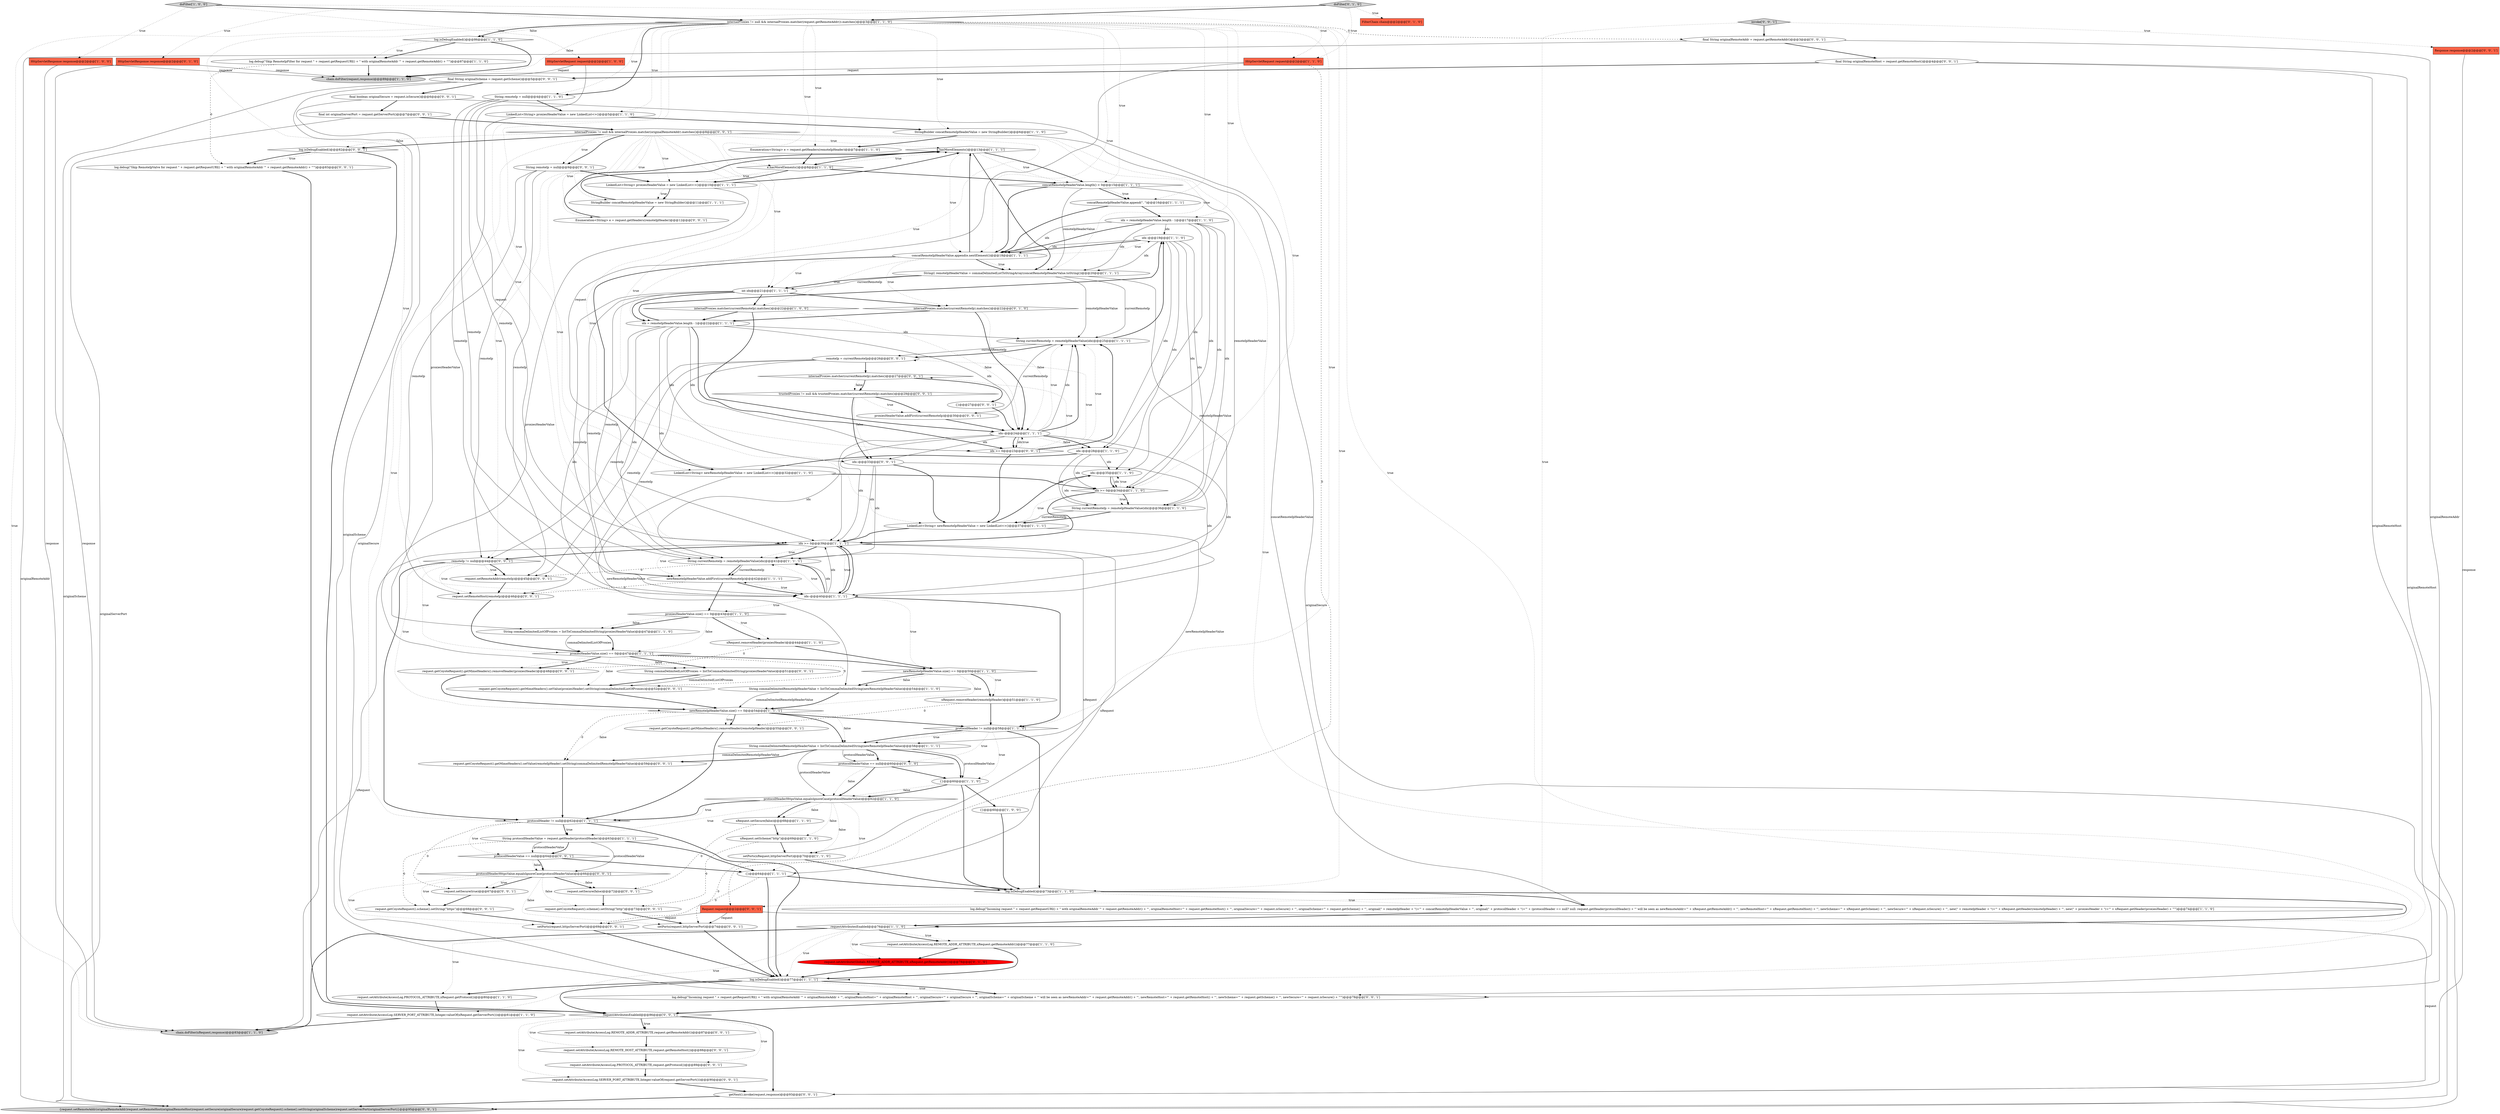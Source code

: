 digraph {
103 [style = filled, label = "final String originalRemoteAddr = request.getRemoteAddr()@@@3@@@['0', '0', '1']", fillcolor = white, shape = ellipse image = "AAA0AAABBB3BBB"];
107 [style = filled, label = "{}@@@27@@@['0', '0', '1']", fillcolor = white, shape = ellipse image = "AAA0AAABBB3BBB"];
19 [style = filled, label = "HttpServletResponse response@@@2@@@['1', '0', '0']", fillcolor = tomato, shape = box image = "AAA0AAABBB1BBB"];
39 [style = filled, label = "Enumeration<String> e = request.getHeaders(remoteIpHeader)@@@7@@@['1', '1', '0']", fillcolor = white, shape = ellipse image = "AAA0AAABBB1BBB"];
31 [style = filled, label = "String commaDelimitedListOfProxies = listToCommaDelimitedString(proxiesHeaderValue)@@@47@@@['1', '1', '0']", fillcolor = white, shape = ellipse image = "AAA0AAABBB1BBB"];
65 [style = filled, label = "internalProxies.matcher(currentRemoteIp).matches()@@@22@@@['0', '1', '0']", fillcolor = white, shape = diamond image = "AAA0AAABBB2BBB"];
22 [style = filled, label = "idx--@@@35@@@['1', '1', '0']", fillcolor = white, shape = ellipse image = "AAA0AAABBB1BBB"];
16 [style = filled, label = "String commaDelimitedRemoteIpHeaderValue = listToCommaDelimitedString(newRemoteIpHeaderValue)@@@54@@@['1', '1', '0']", fillcolor = white, shape = ellipse image = "AAA0AAABBB1BBB"];
29 [style = filled, label = "log.debug(\"Skip RemoteIpFilter for request \" + request.getRequestURI() + \" with originalRemoteAddr '\" + request.getRemoteAddr() + \"'\")@@@87@@@['1', '1', '0']", fillcolor = white, shape = ellipse image = "AAA0AAABBB1BBB"];
97 [style = filled, label = "Response response@@@2@@@['0', '0', '1']", fillcolor = tomato, shape = box image = "AAA0AAABBB3BBB"];
87 [style = filled, label = "log.debug(\"Incoming request \" + request.getRequestURI() + \" with originalRemoteAddr '\" + originalRemoteAddr + \"', originalRemoteHost='\" + originalRemoteHost + \"', originalSecure='\" + originalSecure + \"', originalScheme='\" + originalScheme + \"' will be seen as newRemoteAddr='\" + request.getRemoteAddr() + \"', newRemoteHost='\" + request.getRemoteHost() + \"', newScheme='\" + request.getScheme() + \"', newSecure='\" + request.isSecure() + \"'\")@@@78@@@['0', '0', '1']", fillcolor = white, shape = ellipse image = "AAA0AAABBB3BBB"];
105 [style = filled, label = "final String originalRemoteHost = request.getRemoteHost()@@@4@@@['0', '0', '1']", fillcolor = white, shape = ellipse image = "AAA0AAABBB3BBB"];
25 [style = filled, label = "e.hasMoreElements()@@@13@@@['1', '1', '1']", fillcolor = white, shape = diamond image = "AAA0AAABBB1BBB"];
30 [style = filled, label = "idx--@@@24@@@['1', '1', '1']", fillcolor = white, shape = ellipse image = "AAA0AAABBB1BBB"];
21 [style = filled, label = "idx = remoteIpHeaderValue.length - 1@@@17@@@['1', '1', '0']", fillcolor = white, shape = ellipse image = "AAA0AAABBB1BBB"];
37 [style = filled, label = "{}@@@64@@@['1', '1', '1']", fillcolor = white, shape = ellipse image = "AAA0AAABBB1BBB"];
73 [style = filled, label = "protocolHeaderHttpsValue.equalsIgnoreCase(protocolHeaderValue)@@@66@@@['0', '0', '1']", fillcolor = white, shape = diamond image = "AAA0AAABBB3BBB"];
113 [style = filled, label = "request.getCoyoteRequest().scheme().setString(\"https\")@@@68@@@['0', '0', '1']", fillcolor = white, shape = ellipse image = "AAA0AAABBB3BBB"];
82 [style = filled, label = "request.getCoyoteRequest().getMimeHeaders().removeHeader(proxiesHeader)@@@48@@@['0', '0', '1']", fillcolor = white, shape = ellipse image = "AAA0AAABBB3BBB"];
42 [style = filled, label = "HttpServletRequest request@@@2@@@['1', '1', '0']", fillcolor = tomato, shape = box image = "AAA0AAABBB1BBB"];
32 [style = filled, label = "{}@@@60@@@['1', '1', '0']", fillcolor = white, shape = ellipse image = "AAA0AAABBB1BBB"];
52 [style = filled, label = "setPorts(xRequest,httpServerPort)@@@70@@@['1', '1', '0']", fillcolor = white, shape = ellipse image = "AAA0AAABBB1BBB"];
45 [style = filled, label = "log.isDebugEnabled()@@@86@@@['1', '1', '0']", fillcolor = white, shape = diamond image = "AAA0AAABBB1BBB"];
38 [style = filled, label = "String currentRemoteIp = remoteIpHeaderValue(idx(@@@41@@@['1', '1', '1']", fillcolor = white, shape = ellipse image = "AAA0AAABBB1BBB"];
81 [style = filled, label = "String commaDelimitedListOfProxies = listToCommaDelimitedString(proxiesHeaderValue)@@@51@@@['0', '0', '1']", fillcolor = white, shape = ellipse image = "AAA0AAABBB3BBB"];
64 [style = filled, label = "request.setAttribute(Globals.REMOTE_ADDR_ATTRIBUTE,xRequest.getRemoteAddr())@@@78@@@['0', '1', '0']", fillcolor = red, shape = ellipse image = "AAA1AAABBB2BBB"];
66 [style = filled, label = "HttpServletResponse response@@@2@@@['0', '1', '0']", fillcolor = tomato, shape = box image = "AAA0AAABBB2BBB"];
94 [style = filled, label = "setPorts(request,httpsServerPort)@@@69@@@['0', '0', '1']", fillcolor = white, shape = ellipse image = "AAA0AAABBB3BBB"];
24 [style = filled, label = "internalProxies != null && internalProxies.matcher(request.getRemoteAddr()).matches()@@@3@@@['1', '1', '0']", fillcolor = white, shape = diamond image = "AAA0AAABBB1BBB"];
100 [style = filled, label = "request.getCoyoteRequest().getMimeHeaders().setValue(proxiesHeader).setString(commaDelimitedListOfProxies)@@@52@@@['0', '0', '1']", fillcolor = white, shape = ellipse image = "AAA0AAABBB3BBB"];
9 [style = filled, label = "protocolHeader != null@@@58@@@['1', '1', '0']", fillcolor = white, shape = diamond image = "AAA0AAABBB1BBB"];
99 [style = filled, label = "log.isDebugEnabled()@@@82@@@['0', '0', '1']", fillcolor = white, shape = diamond image = "AAA0AAABBB3BBB"];
93 [style = filled, label = "idx >= 0@@@23@@@['0', '0', '1']", fillcolor = white, shape = diamond image = "AAA0AAABBB3BBB"];
18 [style = filled, label = "protocolHeader != null@@@62@@@['1', '1', '1']", fillcolor = white, shape = diamond image = "AAA0AAABBB1BBB"];
14 [style = filled, label = "newRemoteIpHeaderValue.size() == 0@@@54@@@['1', '1', '1']", fillcolor = white, shape = diamond image = "AAA0AAABBB1BBB"];
43 [style = filled, label = "concatRemoteIpHeaderValue.length() > 0@@@15@@@['1', '1', '1']", fillcolor = white, shape = diamond image = "AAA0AAABBB1BBB"];
79 [style = filled, label = "remoteIp != null@@@44@@@['0', '0', '1']", fillcolor = white, shape = diamond image = "AAA0AAABBB3BBB"];
5 [style = filled, label = "LinkedList<String> newRemoteIpHeaderValue = new LinkedList<>()@@@32@@@['1', '1', '0']", fillcolor = white, shape = ellipse image = "AAA0AAABBB1BBB"];
15 [style = filled, label = "String remoteIp = null@@@4@@@['1', '1', '0']", fillcolor = white, shape = ellipse image = "AAA0AAABBB1BBB"];
95 [style = filled, label = "final int originalServerPort = request.getServerPort()@@@7@@@['0', '0', '1']", fillcolor = white, shape = ellipse image = "AAA0AAABBB3BBB"];
71 [style = filled, label = "trustedProxies != null && trustedProxies.matcher(currentRemoteIp).matches()@@@29@@@['0', '0', '1']", fillcolor = white, shape = diamond image = "AAA0AAABBB3BBB"];
10 [style = filled, label = "log.isDebugEnabled()@@@73@@@['1', '1', '0']", fillcolor = white, shape = diamond image = "AAA0AAABBB1BBB"];
74 [style = filled, label = "idx--@@@33@@@['0', '0', '1']", fillcolor = white, shape = ellipse image = "AAA0AAABBB3BBB"];
76 [style = filled, label = "internalProxies != null && internalProxies.matcher(originalRemoteAddr).matches()@@@8@@@['0', '0', '1']", fillcolor = white, shape = diamond image = "AAA0AAABBB3BBB"];
26 [style = filled, label = "log.isDebugEnabled()@@@77@@@['1', '1', '1']", fillcolor = white, shape = diamond image = "AAA0AAABBB1BBB"];
69 [style = filled, label = "FilterChain chain@@@2@@@['0', '1', '0']", fillcolor = tomato, shape = box image = "AAA0AAABBB2BBB"];
6 [style = filled, label = "String currentRemoteIp = remoteIpHeaderValue(idx(@@@25@@@['1', '1', '1']", fillcolor = white, shape = ellipse image = "AAA0AAABBB1BBB"];
102 [style = filled, label = "request.setSecure(false)@@@72@@@['0', '0', '1']", fillcolor = white, shape = ellipse image = "AAA0AAABBB3BBB"];
0 [style = filled, label = "idx--@@@28@@@['1', '1', '0']", fillcolor = white, shape = ellipse image = "AAA0AAABBB1BBB"];
8 [style = filled, label = "internalProxies.matcher(currentRemoteIp).matches()@@@22@@@['1', '0', '0']", fillcolor = white, shape = diamond image = "AAA0AAABBB1BBB"];
13 [style = filled, label = "concatRemoteIpHeaderValue.append(\", \")@@@16@@@['1', '1', '1']", fillcolor = white, shape = ellipse image = "AAA0AAABBB1BBB"];
111 [style = filled, label = "Request request@@@2@@@['0', '0', '1']", fillcolor = tomato, shape = box image = "AAA0AAABBB3BBB"];
57 [style = filled, label = "doFilter['1', '0', '0']", fillcolor = lightgray, shape = diamond image = "AAA0AAABBB1BBB"];
46 [style = filled, label = "String currentRemoteIp = remoteIpHeaderValue(idx(@@@36@@@['1', '1', '0']", fillcolor = white, shape = ellipse image = "AAA0AAABBB1BBB"];
91 [style = filled, label = "request.setRemoteHost(remoteIp)@@@46@@@['0', '0', '1']", fillcolor = white, shape = ellipse image = "AAA0AAABBB3BBB"];
53 [style = filled, label = "log.debug(\"Incoming request \" + request.getRequestURI() + \" with originalRemoteAddr '\" + request.getRemoteAddr() + \"', originalRemoteHost='\" + request.getRemoteHost() + \"', originalSecure='\" + request.isSecure() + \"', originalScheme='\" + request.getScheme() + \"', original(\" + remoteIpHeader + \"(='\" + concatRemoteIpHeaderValue + \"', original(\" + protocolHeader + \"(='\" + (protocolHeader == null? null: request.getHeader(protocolHeader)) + \"' will be seen as newRemoteAddr='\" + xRequest.getRemoteAddr() + \"', newRemoteHost='\" + xRequest.getRemoteHost() + \"', newScheme='\" + xRequest.getScheme() + \"', newSecure='\" + xRequest.isSecure() + \"', new(\" + remoteIpHeader + \"(='\" + xRequest.getHeader(remoteIpHeader) + \"', new(\" + proxiesHeader + \"(='\" + xRequest.getHeader(proxiesHeader) + \"'\")@@@74@@@['1', '1', '0']", fillcolor = white, shape = ellipse image = "AAA0AAABBB1BBB"];
84 [style = filled, label = "{request.setRemoteAddr(originalRemoteAddr)request.setRemoteHost(originalRemoteHost)request.setSecure(originalSecure)request.getCoyoteRequest().scheme().setString(originalScheme)request.setServerPort(originalServerPort)}@@@95@@@['0', '0', '1']", fillcolor = lightgray, shape = ellipse image = "AAA0AAABBB3BBB"];
98 [style = filled, label = "request.setAttribute(AccessLog.REMOTE_HOST_ATTRIBUTE,request.getRemoteHost())@@@88@@@['0', '0', '1']", fillcolor = white, shape = ellipse image = "AAA0AAABBB3BBB"];
108 [style = filled, label = "requestAttributesEnabled@@@86@@@['0', '0', '1']", fillcolor = white, shape = diamond image = "AAA0AAABBB3BBB"];
50 [style = filled, label = "protocolHeaderHttpsValue.equalsIgnoreCase(protocolHeaderValue)@@@62@@@['1', '1', '0']", fillcolor = white, shape = diamond image = "AAA0AAABBB1BBB"];
104 [style = filled, label = "setPorts(request,httpServerPort)@@@74@@@['0', '0', '1']", fillcolor = white, shape = ellipse image = "AAA0AAABBB3BBB"];
68 [style = filled, label = "doFilter['0', '1', '0']", fillcolor = lightgray, shape = diamond image = "AAA0AAABBB2BBB"];
61 [style = filled, label = "newRemoteIpHeaderValue.addFirst(currentRemoteIp)@@@42@@@['1', '1', '1']", fillcolor = white, shape = ellipse image = "AAA0AAABBB1BBB"];
109 [style = filled, label = "final String originalScheme = request.getScheme()@@@5@@@['0', '0', '1']", fillcolor = white, shape = ellipse image = "AAA0AAABBB3BBB"];
28 [style = filled, label = "idx--@@@19@@@['1', '1', '0']", fillcolor = white, shape = ellipse image = "AAA0AAABBB1BBB"];
23 [style = filled, label = "xRequest.setScheme(\"http\")@@@69@@@['1', '1', '0']", fillcolor = white, shape = ellipse image = "AAA0AAABBB1BBB"];
3 [style = filled, label = "chain.doFilter(request,response)@@@89@@@['1', '1', '0']", fillcolor = lightgray, shape = ellipse image = "AAA0AAABBB1BBB"];
70 [style = filled, label = "proxiesHeaderValue.addFirst(currentRemoteIp)@@@30@@@['0', '0', '1']", fillcolor = white, shape = ellipse image = "AAA0AAABBB3BBB"];
89 [style = filled, label = "request.getCoyoteRequest().getMimeHeaders().setValue(remoteIpHeader).setString(commaDelimitedRemoteIpHeaderValue)@@@59@@@['0', '0', '1']", fillcolor = white, shape = ellipse image = "AAA0AAABBB3BBB"];
110 [style = filled, label = "getNext().invoke(request,response)@@@93@@@['0', '0', '1']", fillcolor = white, shape = ellipse image = "AAA0AAABBB3BBB"];
77 [style = filled, label = "request.setAttribute(AccessLog.SERVER_PORT_ATTRIBUTE,Integer.valueOf(request.getServerPort()))@@@90@@@['0', '0', '1']", fillcolor = white, shape = ellipse image = "AAA0AAABBB3BBB"];
17 [style = filled, label = "xRequest.setSecure(false)@@@68@@@['1', '1', '0']", fillcolor = white, shape = ellipse image = "AAA0AAABBB1BBB"];
27 [style = filled, label = "idx--@@@40@@@['1', '1', '1']", fillcolor = white, shape = ellipse image = "AAA0AAABBB1BBB"];
106 [style = filled, label = "Enumeration<String> e = request.getHeaders(remoteIpHeader)@@@12@@@['0', '0', '1']", fillcolor = white, shape = ellipse image = "AAA0AAABBB3BBB"];
112 [style = filled, label = "request.getCoyoteRequest().getMimeHeaders().removeHeader(remoteIpHeader)@@@55@@@['0', '0', '1']", fillcolor = white, shape = ellipse image = "AAA0AAABBB3BBB"];
67 [style = filled, label = "protocolHeaderValue == null@@@60@@@['0', '1', '0']", fillcolor = white, shape = diamond image = "AAA0AAABBB2BBB"];
11 [style = filled, label = "LinkedList<String> proxiesHeaderValue = new LinkedList<>()@@@5@@@['1', '1', '0']", fillcolor = white, shape = ellipse image = "AAA0AAABBB1BBB"];
35 [style = filled, label = "xRequest.removeHeader(remoteIpHeader)@@@51@@@['1', '1', '0']", fillcolor = white, shape = ellipse image = "AAA0AAABBB1BBB"];
1 [style = filled, label = "StringBuilder concatRemoteIpHeaderValue = new StringBuilder()@@@6@@@['1', '1', '0']", fillcolor = white, shape = ellipse image = "AAA0AAABBB1BBB"];
36 [style = filled, label = "request.setAttribute(AccessLog.SERVER_PORT_ATTRIBUTE,Integer.valueOf(xRequest.getServerPort()))@@@81@@@['1', '1', '0']", fillcolor = white, shape = ellipse image = "AAA0AAABBB1BBB"];
41 [style = filled, label = "HttpServletRequest request@@@2@@@['1', '0', '0']", fillcolor = tomato, shape = box image = "AAA0AAABBB1BBB"];
55 [style = filled, label = "e.hasMoreElements()@@@8@@@['1', '1', '0']", fillcolor = white, shape = diamond image = "AAA0AAABBB1BBB"];
63 [style = filled, label = "request.setAttribute(AccessLog.REMOTE_ADDR_ATTRIBUTE,xRequest.getRemoteAddr())@@@77@@@['1', '1', '0']", fillcolor = white, shape = ellipse image = "AAA0AAABBB1BBB"];
85 [style = filled, label = "String remoteIp = null@@@9@@@['0', '0', '1']", fillcolor = white, shape = ellipse image = "AAA0AAABBB3BBB"];
40 [style = filled, label = "chain.doFilter(xRequest,response)@@@83@@@['1', '1', '0']", fillcolor = lightgray, shape = ellipse image = "AAA0AAABBB1BBB"];
47 [style = filled, label = "xRequest.removeHeader(proxiesHeader)@@@44@@@['1', '1', '0']", fillcolor = white, shape = ellipse image = "AAA0AAABBB1BBB"];
49 [style = filled, label = "LinkedList<String> newRemoteIpHeaderValue = new LinkedList<>()@@@37@@@['1', '1', '1']", fillcolor = white, shape = ellipse image = "AAA0AAABBB1BBB"];
60 [style = filled, label = "request.setAttribute(AccessLog.PROTOCOL_ATTRIBUTE,xRequest.getProtocol())@@@80@@@['1', '1', '0']", fillcolor = white, shape = ellipse image = "AAA0AAABBB1BBB"];
83 [style = filled, label = "request.setAttribute(AccessLog.REMOTE_ADDR_ATTRIBUTE,request.getRemoteAddr())@@@87@@@['0', '0', '1']", fillcolor = white, shape = ellipse image = "AAA0AAABBB3BBB"];
86 [style = filled, label = "invoke['0', '0', '1']", fillcolor = lightgray, shape = diamond image = "AAA0AAABBB3BBB"];
62 [style = filled, label = "String commaDelimitedRemoteIpHeaderValue = listToCommaDelimitedString(newRemoteIpHeaderValue)@@@58@@@['1', '1', '1']", fillcolor = white, shape = ellipse image = "AAA0AAABBB1BBB"];
56 [style = filled, label = "proxiesHeaderValue.size() == 0@@@43@@@['1', '1', '0']", fillcolor = white, shape = diamond image = "AAA0AAABBB1BBB"];
101 [style = filled, label = "log.debug(\"Skip RemoteIpValve for request \" + request.getRequestURI() + \" with originalRemoteAddr '\" + request.getRemoteAddr() + \"'\")@@@83@@@['0', '0', '1']", fillcolor = white, shape = ellipse image = "AAA0AAABBB3BBB"];
59 [style = filled, label = "idx >= 0@@@34@@@['1', '1', '0']", fillcolor = white, shape = diamond image = "AAA0AAABBB1BBB"];
78 [style = filled, label = "remoteIp = currentRemoteIp@@@26@@@['0', '0', '1']", fillcolor = white, shape = ellipse image = "AAA0AAABBB3BBB"];
20 [style = filled, label = "{}@@@60@@@['1', '0', '0']", fillcolor = white, shape = ellipse image = "AAA0AAABBB1BBB"];
34 [style = filled, label = "newRemoteIpHeaderValue.size() == 0@@@50@@@['1', '1', '0']", fillcolor = white, shape = diamond image = "AAA0AAABBB1BBB"];
75 [style = filled, label = "request.setSecure(true)@@@67@@@['0', '0', '1']", fillcolor = white, shape = ellipse image = "AAA0AAABBB3BBB"];
92 [style = filled, label = "request.setRemoteAddr(remoteIp)@@@45@@@['0', '0', '1']", fillcolor = white, shape = ellipse image = "AAA0AAABBB3BBB"];
96 [style = filled, label = "protocolHeaderValue == null@@@64@@@['0', '0', '1']", fillcolor = white, shape = diamond image = "AAA0AAABBB3BBB"];
12 [style = filled, label = "idx >= 0@@@39@@@['1', '1', '1']", fillcolor = white, shape = diamond image = "AAA0AAABBB1BBB"];
48 [style = filled, label = "String protocolHeaderValue = request.getHeader(protocolHeader)@@@63@@@['1', '1', '1']", fillcolor = white, shape = ellipse image = "AAA0AAABBB1BBB"];
88 [style = filled, label = "final boolean originalSecure = request.isSecure()@@@6@@@['0', '0', '1']", fillcolor = white, shape = ellipse image = "AAA0AAABBB3BBB"];
72 [style = filled, label = "request.setAttribute(AccessLog.PROTOCOL_ATTRIBUTE,request.getProtocol())@@@89@@@['0', '0', '1']", fillcolor = white, shape = ellipse image = "AAA0AAABBB3BBB"];
51 [style = filled, label = "requestAttributesEnabled@@@76@@@['1', '1', '0']", fillcolor = white, shape = diamond image = "AAA0AAABBB1BBB"];
90 [style = filled, label = "request.getCoyoteRequest().scheme().setString(\"http\")@@@73@@@['0', '0', '1']", fillcolor = white, shape = ellipse image = "AAA0AAABBB3BBB"];
80 [style = filled, label = "internalProxies.matcher(currentRemoteIp).matches()@@@27@@@['0', '0', '1']", fillcolor = white, shape = diamond image = "AAA0AAABBB3BBB"];
58 [style = filled, label = "LinkedList<String> proxiesHeaderValue = new LinkedList<>()@@@10@@@['1', '1', '1']", fillcolor = white, shape = ellipse image = "AAA0AAABBB1BBB"];
2 [style = filled, label = "proxiesHeaderValue.size() == 0@@@47@@@['1', '1', '1']", fillcolor = white, shape = diamond image = "AAA0AAABBB1BBB"];
7 [style = filled, label = "String(( remoteIpHeaderValue = commaDelimitedListToStringArray(concatRemoteIpHeaderValue.toString())@@@20@@@['1', '1', '1']", fillcolor = white, shape = ellipse image = "AAA0AAABBB1BBB"];
54 [style = filled, label = "StringBuilder concatRemoteIpHeaderValue = new StringBuilder()@@@11@@@['1', '1', '1']", fillcolor = white, shape = ellipse image = "AAA0AAABBB1BBB"];
33 [style = filled, label = "concatRemoteIpHeaderValue.append(e.nextElement())@@@18@@@['1', '1', '1']", fillcolor = white, shape = ellipse image = "AAA0AAABBB1BBB"];
44 [style = filled, label = "idx = remoteIpHeaderValue.length - 1@@@22@@@['1', '1', '1']", fillcolor = white, shape = ellipse image = "AAA0AAABBB1BBB"];
4 [style = filled, label = "int idx@@@21@@@['1', '1', '1']", fillcolor = white, shape = ellipse image = "AAA0AAABBB1BBB"];
61->91 [style = dashed, label="0"];
0->59 [style = solid, label="idx"];
76->49 [style = dotted, label="true"];
61->56 [style = bold, label=""];
68->24 [style = bold, label=""];
31->2 [style = solid, label="commaDelimitedListOfProxies"];
93->6 [style = dotted, label="true"];
24->33 [style = dotted, label="true"];
59->46 [style = dotted, label="true"];
79->92 [style = bold, label=""];
30->0 [style = dotted, label="false"];
85->58 [style = bold, label=""];
4->61 [style = solid, label="remoteIp"];
73->90 [style = dotted, label="false"];
15->11 [style = bold, label=""];
12->61 [style = dotted, label="true"];
6->78 [style = solid, label="currentRemoteIp"];
50->52 [style = dotted, label="false"];
17->102 [style = dashed, label="0"];
14->9 [style = bold, label=""];
21->33 [style = solid, label="idx"];
24->21 [style = dotted, label="true"];
65->30 [style = dotted, label="false"];
32->20 [style = bold, label=""];
57->19 [style = dotted, label="true"];
76->25 [style = dotted, label="true"];
109->88 [style = bold, label=""];
81->100 [style = solid, label="commaDelimitedListOfProxies"];
48->96 [style = bold, label=""];
76->44 [style = dotted, label="true"];
27->61 [style = dotted, label="true"];
62->89 [style = bold, label=""];
25->55 [style = bold, label=""];
2->34 [style = bold, label=""];
7->38 [style = solid, label="remoteIpHeaderValue"];
31->2 [style = bold, label=""];
56->47 [style = dotted, label="true"];
32->10 [style = bold, label=""];
24->55 [style = dotted, label="true"];
44->12 [style = solid, label="idx"];
43->13 [style = bold, label=""];
78->92 [style = solid, label="remoteIp"];
54->25 [style = bold, label=""];
105->84 [style = solid, label="originalRemoteHost"];
43->33 [style = bold, label=""];
112->18 [style = bold, label=""];
76->4 [style = dotted, label="true"];
73->104 [style = dotted, label="false"];
108->98 [style = dotted, label="true"];
48->113 [style = dashed, label="0"];
19->40 [style = solid, label="response"];
97->110 [style = solid, label="response"];
79->91 [style = dotted, label="true"];
15->27 [style = solid, label="remoteIp"];
35->9 [style = bold, label=""];
62->32 [style = bold, label=""];
50->17 [style = bold, label=""];
18->26 [style = bold, label=""];
18->75 [style = dashed, label="0"];
1->53 [style = solid, label="concatRemoteIpHeaderValue"];
27->56 [style = dotted, label="true"];
87->108 [style = bold, label=""];
86->111 [style = dotted, label="true"];
18->48 [style = bold, label=""];
86->97 [style = dotted, label="true"];
34->35 [style = dotted, label="true"];
93->78 [style = dotted, label="true"];
25->43 [style = dotted, label="true"];
30->0 [style = bold, label=""];
32->50 [style = dotted, label="false"];
76->7 [style = dotted, label="true"];
14->112 [style = dotted, label="true"];
0->5 [style = bold, label=""];
33->7 [style = dotted, label="true"];
25->33 [style = dotted, label="true"];
55->25 [style = dotted, label="true"];
74->38 [style = solid, label="idx"];
34->14 [style = dotted, label="false"];
78->79 [style = solid, label="remoteIp"];
76->93 [style = dotted, label="true"];
108->83 [style = dotted, label="true"];
24->9 [style = dotted, label="true"];
21->28 [style = solid, label="idx"];
52->10 [style = bold, label=""];
43->13 [style = dotted, label="true"];
2->81 [style = bold, label=""];
78->91 [style = solid, label="remoteIp"];
64->26 [style = bold, label=""];
15->38 [style = solid, label="remoteIp"];
73->102 [style = bold, label=""];
96->73 [style = dotted, label="false"];
11->31 [style = solid, label="proxiesHeaderValue"];
21->59 [style = solid, label="idx"];
52->104 [style = dashed, label="0"];
14->89 [style = dashed, label="0"];
8->30 [style = bold, label=""];
14->89 [style = dotted, label="false"];
86->103 [style = bold, label=""];
51->36 [style = dotted, label="true"];
33->28 [style = dotted, label="true"];
10->53 [style = bold, label=""];
68->69 [style = dotted, label="true"];
85->91 [style = solid, label="remoteIp"];
25->43 [style = bold, label=""];
62->50 [style = solid, label="protocolHeaderValue"];
26->87 [style = dotted, label="true"];
9->10 [style = bold, label=""];
51->26 [style = dotted, label="true"];
73->75 [style = bold, label=""];
8->44 [style = bold, label=""];
9->62 [style = dotted, label="true"];
49->22 [style = bold, label=""];
56->47 [style = bold, label=""];
62->67 [style = bold, label=""];
26->60 [style = bold, label=""];
76->54 [style = dotted, label="true"];
12->52 [style = solid, label="xRequest"];
4->38 [style = solid, label="remoteIp"];
99->108 [style = bold, label=""];
24->103 [style = dashed, label="0"];
50->48 [style = dotted, label="true"];
82->14 [style = bold, label=""];
104->26 [style = bold, label=""];
4->8 [style = bold, label=""];
16->14 [style = bold, label=""];
79->18 [style = bold, label=""];
47->34 [style = bold, label=""];
35->112 [style = dashed, label="0"];
24->5 [style = dotted, label="true"];
49->12 [style = bold, label=""];
21->22 [style = solid, label="idx"];
33->4 [style = dotted, label="true"];
66->40 [style = solid, label="response"];
37->26 [style = bold, label=""];
58->54 [style = dotted, label="true"];
44->27 [style = solid, label="idx"];
72->77 [style = bold, label=""];
30->6 [style = dotted, label="true"];
81->100 [style = bold, label=""];
59->49 [style = dotted, label="true"];
49->62 [style = solid, label="newRemoteIpHeaderValue"];
58->54 [style = bold, label=""];
68->66 [style = dotted, label="true"];
45->29 [style = bold, label=""];
42->111 [style = dashed, label="0"];
50->18 [style = dotted, label="true"];
12->27 [style = dotted, label="true"];
76->26 [style = dotted, label="true"];
71->74 [style = dotted, label="false"];
91->2 [style = bold, label=""];
28->22 [style = solid, label="idx"];
68->42 [style = dotted, label="true"];
76->85 [style = dotted, label="true"];
61->27 [style = bold, label=""];
73->102 [style = dotted, label="false"];
99->101 [style = dotted, label="true"];
51->63 [style = dotted, label="true"];
32->50 [style = bold, label=""];
55->58 [style = dotted, label="true"];
5->59 [style = bold, label=""];
56->31 [style = bold, label=""];
83->98 [style = bold, label=""];
37->10 [style = bold, label=""];
63->26 [style = bold, label=""];
44->93 [style = solid, label="idx"];
24->39 [style = dotted, label="true"];
2->100 [style = dashed, label="0"];
27->12 [style = solid, label="idx"];
79->2 [style = dotted, label="true"];
56->2 [style = dotted, label="false"];
16->14 [style = solid, label="commaDelimitedRemoteIpHeaderValue"];
74->27 [style = solid, label="idx"];
60->36 [style = bold, label=""];
65->44 [style = bold, label=""];
55->43 [style = bold, label=""];
67->32 [style = bold, label=""];
2->82 [style = dotted, label="true"];
21->0 [style = solid, label="idx"];
73->113 [style = dotted, label="true"];
37->94 [style = dashed, label="0"];
24->15 [style = bold, label=""];
74->12 [style = solid, label="idx"];
50->17 [style = dotted, label="false"];
24->1 [style = dotted, label="true"];
46->49 [style = solid, label="currentRemoteIp"];
109->87 [style = solid, label="originalScheme"];
39->55 [style = bold, label=""];
26->87 [style = bold, label=""];
11->1 [style = bold, label=""];
27->34 [style = dotted, label="true"];
21->33 [style = bold, label=""];
10->53 [style = dotted, label="true"];
29->3 [style = bold, label=""];
76->12 [style = dotted, label="true"];
9->62 [style = bold, label=""];
100->14 [style = bold, label=""];
38->61 [style = bold, label=""];
76->99 [style = dotted, label="false"];
80->71 [style = dotted, label="false"];
67->50 [style = bold, label=""];
106->25 [style = bold, label=""];
38->92 [style = dashed, label="0"];
30->27 [style = solid, label="idx"];
24->15 [style = dotted, label="true"];
96->73 [style = bold, label=""];
30->38 [style = solid, label="idx"];
94->26 [style = bold, label=""];
62->67 [style = solid, label="protocolHeaderValue"];
66->3 [style = solid, label="response"];
55->58 [style = bold, label=""];
6->28 [style = bold, label=""];
24->12 [style = dotted, label="true"];
34->16 [style = dotted, label="false"];
51->64 [style = dotted, label="true"];
24->43 [style = dotted, label="true"];
93->49 [style = bold, label=""];
2->81 [style = dotted, label="false"];
30->93 [style = bold, label=""];
111->94 [style = solid, label="request"];
24->27 [style = dotted, label="true"];
24->3 [style = dotted, label="false"];
4->44 [style = bold, label=""];
59->12 [style = bold, label=""];
105->87 [style = solid, label="originalRemoteHost"];
22->59 [style = bold, label=""];
7->4 [style = solid, label="currentRemoteIp"];
75->113 [style = bold, label=""];
88->87 [style = solid, label="originalSecure"];
33->25 [style = bold, label=""];
71->74 [style = bold, label=""];
23->52 [style = bold, label=""];
88->95 [style = bold, label=""];
12->37 [style = solid, label="xRequest"];
90->104 [style = bold, label=""];
103->87 [style = solid, label="originalRemoteAddr"];
33->7 [style = bold, label=""];
4->65 [style = bold, label=""];
25->7 [style = bold, label=""];
14->62 [style = dotted, label="false"];
57->24 [style = bold, label=""];
109->84 [style = solid, label="originalScheme"];
54->106 [style = bold, label=""];
108->83 [style = bold, label=""];
58->25 [style = bold, label=""];
19->3 [style = solid, label="response"];
28->7 [style = solid, label="idx"];
76->58 [style = dotted, label="true"];
57->42 [style = dotted, label="true"];
12->40 [style = solid, label="xRequest"];
110->84 [style = bold, label=""];
79->14 [style = dotted, label="true"];
30->93 [style = solid, label="idx"];
24->51 [style = dotted, label="true"];
1->39 [style = bold, label=""];
42->3 [style = solid, label="request"];
12->79 [style = bold, label=""];
22->46 [style = solid, label="idx"];
95->76 [style = bold, label=""];
18->96 [style = dotted, label="true"];
76->18 [style = dotted, label="true"];
30->6 [style = solid, label="idx"];
58->81 [style = solid, label="proxiesHeaderValue"];
88->84 [style = solid, label="originalSecure"];
5->16 [style = solid, label="newRemoteIpHeaderValue"];
48->73 [style = solid, label="protocolHeaderValue"];
33->8 [style = dotted, label="true"];
76->106 [style = dotted, label="true"];
62->32 [style = solid, label="protocolHeaderValue"];
73->75 [style = dotted, label="true"];
24->40 [style = dotted, label="true"];
111->110 [style = solid, label="request"];
6->70 [style = solid, label="currentRemoteIp"];
44->93 [style = bold, label=""];
0->46 [style = solid, label="idx"];
98->72 [style = bold, label=""];
44->30 [style = solid, label="idx"];
45->3 [style = bold, label=""];
7->6 [style = solid, label="remoteIpHeaderValue"];
63->64 [style = bold, label=""];
80->71 [style = bold, label=""];
46->49 [style = bold, label=""];
93->30 [style = dotted, label="true"];
43->46 [style = solid, label="remoteIpHeaderValue"];
12->38 [style = dotted, label="true"];
56->31 [style = dotted, label="false"];
29->101 [style = dashed, label="0"];
20->10 [style = bold, label=""];
0->22 [style = solid, label="idx"];
71->70 [style = dotted, label="true"];
103->105 [style = bold, label=""];
2->100 [style = dotted, label="false"];
14->62 [style = bold, label=""];
101->108 [style = bold, label=""];
44->6 [style = solid, label="idx"];
77->110 [style = bold, label=""];
71->70 [style = bold, label=""];
27->38 [style = bold, label=""];
43->7 [style = solid, label="remoteIpHeaderValue"];
27->9 [style = bold, label=""];
59->22 [style = dotted, label="true"];
27->38 [style = solid, label="idx"];
30->6 [style = bold, label=""];
102->90 [style = bold, label=""];
26->108 [style = bold, label=""];
47->82 [style = dashed, label="0"];
93->80 [style = dotted, label="true"];
23->90 [style = dashed, label="0"];
22->59 [style = solid, label="idx"];
12->38 [style = bold, label=""];
78->80 [style = bold, label=""];
85->92 [style = solid, label="remoteIp"];
67->50 [style = dotted, label="false"];
89->18 [style = bold, label=""];
57->41 [style = dotted, label="true"];
7->6 [style = solid, label="currentRemoteIp"];
6->78 [style = bold, label=""];
9->32 [style = dotted, label="true"];
76->79 [style = dotted, label="true"];
9->67 [style = dotted, label="true"];
44->74 [style = solid, label="idx"];
48->37 [style = bold, label=""];
38->61 [style = solid, label="currentRemoteIp"];
50->37 [style = dotted, label="true"];
10->51 [style = bold, label=""];
27->12 [style = bold, label=""];
21->7 [style = solid, label="idx"];
105->109 [style = bold, label=""];
50->23 [style = dotted, label="false"];
108->110 [style = bold, label=""];
50->18 [style = bold, label=""];
96->37 [style = bold, label=""];
30->12 [style = solid, label="idx"];
103->84 [style = solid, label="originalRemoteAddr"];
48->96 [style = solid, label="protocolHeaderValue"];
111->104 [style = solid, label="request"];
51->60 [style = dotted, label="true"];
24->59 [style = dotted, label="true"];
74->49 [style = bold, label=""];
34->35 [style = bold, label=""];
41->12 [style = solid, label="request"];
51->63 [style = bold, label=""];
108->77 [style = dotted, label="true"];
28->0 [style = solid, label="idx"];
59->46 [style = bold, label=""];
24->13 [style = dotted, label="true"];
65->30 [style = bold, label=""];
36->40 [style = bold, label=""];
45->29 [style = dotted, label="true"];
44->38 [style = solid, label="idx"];
27->38 [style = dotted, label="true"];
28->33 [style = solid, label="idx"];
7->4 [style = bold, label=""];
113->94 [style = bold, label=""];
33->5 [style = bold, label=""];
73->94 [style = dotted, label="true"];
17->23 [style = bold, label=""];
24->45 [style = bold, label=""];
80->107 [style = bold, label=""];
24->11 [style = dotted, label="true"];
51->40 [style = bold, label=""];
99->101 [style = bold, label=""];
76->85 [style = bold, label=""];
92->91 [style = bold, label=""];
70->30 [style = bold, label=""];
21->46 [style = solid, label="idx"];
34->16 [style = bold, label=""];
2->82 [style = bold, label=""];
41->3 [style = solid, label="request"];
12->27 [style = bold, label=""];
15->61 [style = solid, label="remoteIp"];
14->112 [style = bold, label=""];
24->45 [style = dotted, label="false"];
107->30 [style = bold, label=""];
79->92 [style = dotted, label="true"];
53->51 [style = bold, label=""];
93->6 [style = bold, label=""];
62->89 [style = solid, label="commaDelimitedRemoteIpHeaderValue"];
76->99 [style = bold, label=""];
28->59 [style = solid, label="idx"];
18->48 [style = dotted, label="true"];
85->79 [style = solid, label="remoteIp"];
33->65 [style = dotted, label="true"];
30->74 [style = solid, label="idx"];
24->10 [style = dotted, label="true"];
28->33 [style = bold, label=""];
95->84 [style = solid, label="originalServerPort"];
44->28 [style = bold, label=""];
108->72 [style = dotted, label="true"];
42->12 [style = solid, label="request"];
13->33 [style = bold, label=""];
13->21 [style = bold, label=""];
8->30 [style = dotted, label="false"];
28->46 [style = solid, label="idx"];
4->27 [style = solid, label="remoteIp"];
}
